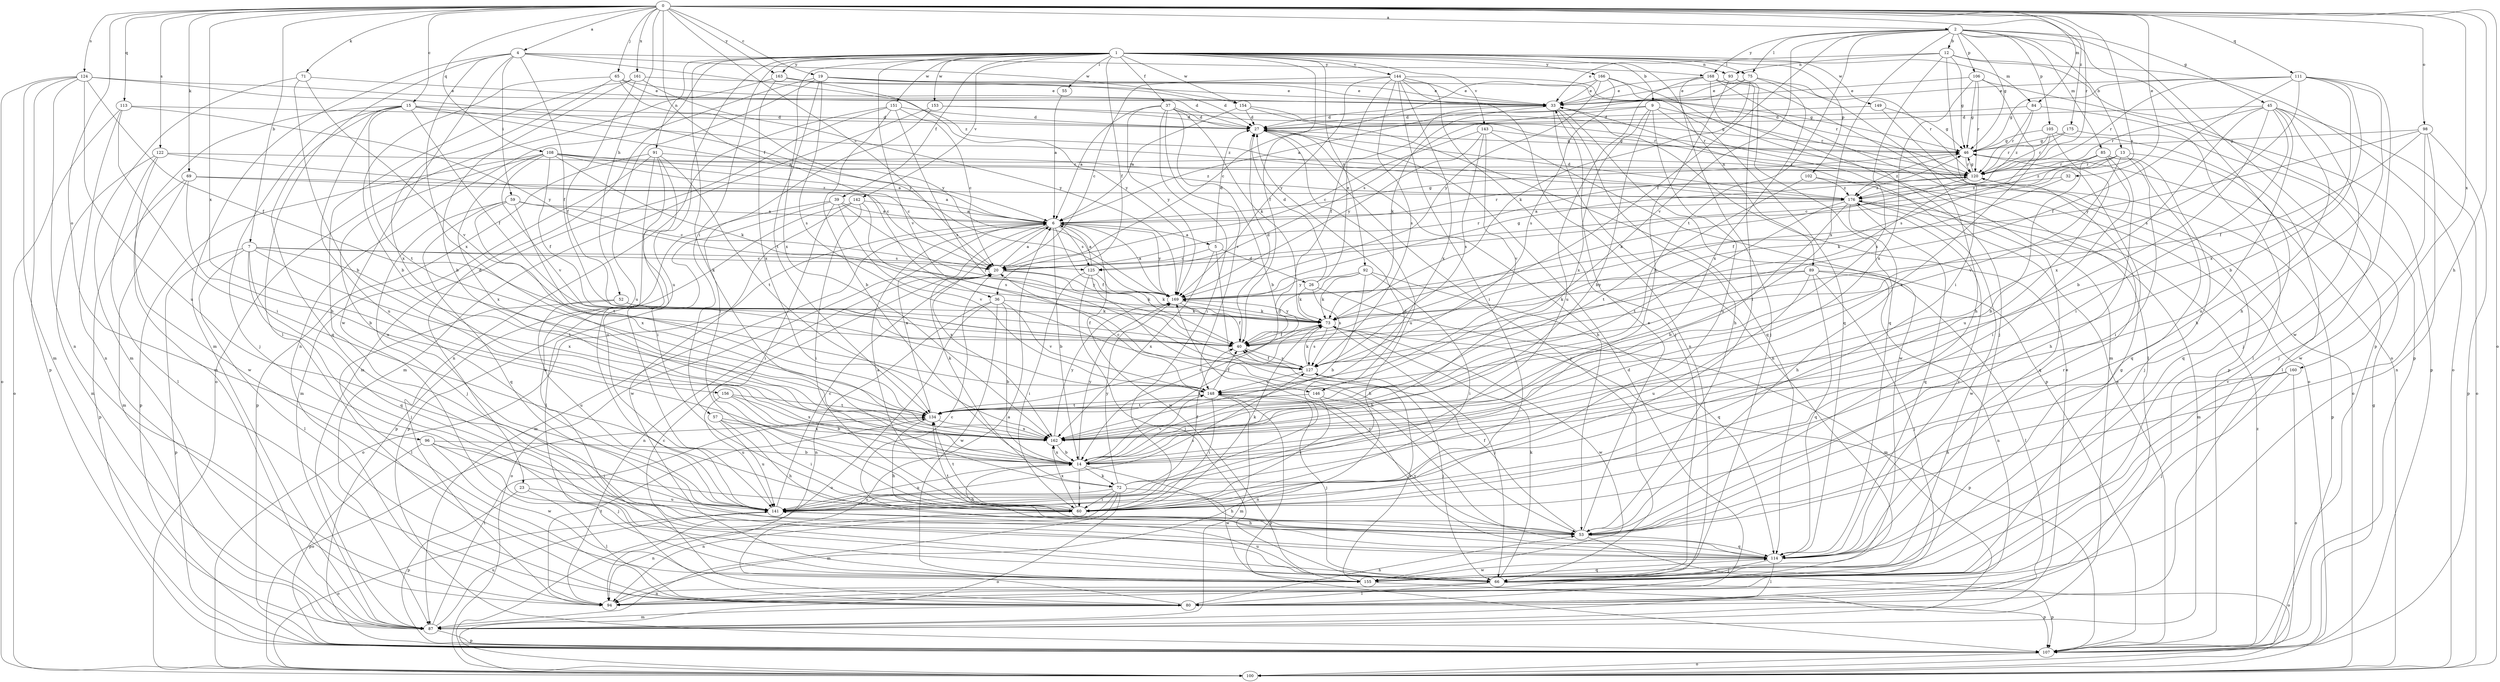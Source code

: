 strict digraph  {
0;
1;
2;
4;
5;
6;
7;
9;
12;
13;
14;
15;
19;
20;
23;
26;
27;
32;
33;
36;
37;
39;
40;
45;
46;
52;
53;
55;
57;
59;
60;
65;
66;
69;
71;
72;
73;
75;
80;
84;
85;
87;
89;
91;
92;
93;
94;
96;
98;
100;
102;
105;
106;
107;
108;
111;
113;
114;
120;
122;
124;
125;
127;
134;
141;
142;
143;
144;
146;
148;
149;
151;
153;
154;
155;
156;
160;
161;
162;
163;
166;
168;
169;
175;
176;
0 -> 2  [label=a];
0 -> 4  [label=a];
0 -> 7  [label=b];
0 -> 15  [label=c];
0 -> 19  [label=c];
0 -> 20  [label=c];
0 -> 32  [label=e];
0 -> 36  [label=f];
0 -> 52  [label=h];
0 -> 53  [label=h];
0 -> 65  [label=j];
0 -> 69  [label=k];
0 -> 71  [label=k];
0 -> 84  [label=m];
0 -> 96  [label=o];
0 -> 98  [label=o];
0 -> 100  [label=o];
0 -> 108  [label=q];
0 -> 111  [label=q];
0 -> 113  [label=q];
0 -> 120  [label=r];
0 -> 122  [label=s];
0 -> 124  [label=s];
0 -> 125  [label=s];
0 -> 156  [label=x];
0 -> 160  [label=x];
0 -> 161  [label=x];
0 -> 163  [label=y];
0 -> 175  [label=z];
1 -> 9  [label=b];
1 -> 23  [label=d];
1 -> 36  [label=f];
1 -> 37  [label=f];
1 -> 39  [label=f];
1 -> 40  [label=f];
1 -> 55  [label=i];
1 -> 57  [label=i];
1 -> 72  [label=k];
1 -> 75  [label=l];
1 -> 84  [label=m];
1 -> 89  [label=n];
1 -> 91  [label=n];
1 -> 92  [label=n];
1 -> 93  [label=n];
1 -> 102  [label=p];
1 -> 141  [label=u];
1 -> 142  [label=v];
1 -> 143  [label=v];
1 -> 144  [label=v];
1 -> 146  [label=v];
1 -> 149  [label=w];
1 -> 151  [label=w];
1 -> 153  [label=w];
1 -> 154  [label=w];
1 -> 162  [label=x];
1 -> 163  [label=y];
1 -> 166  [label=y];
2 -> 12  [label=b];
2 -> 13  [label=b];
2 -> 40  [label=f];
2 -> 45  [label=g];
2 -> 46  [label=g];
2 -> 75  [label=l];
2 -> 85  [label=m];
2 -> 100  [label=o];
2 -> 105  [label=p];
2 -> 106  [label=p];
2 -> 107  [label=p];
2 -> 134  [label=t];
2 -> 146  [label=v];
2 -> 162  [label=x];
2 -> 168  [label=y];
4 -> 40  [label=f];
4 -> 59  [label=i];
4 -> 80  [label=l];
4 -> 87  [label=m];
4 -> 154  [label=w];
4 -> 155  [label=w];
4 -> 162  [label=x];
4 -> 168  [label=y];
4 -> 176  [label=z];
5 -> 20  [label=c];
5 -> 26  [label=d];
5 -> 27  [label=d];
5 -> 53  [label=h];
5 -> 162  [label=x];
6 -> 5  [label=a];
6 -> 14  [label=b];
6 -> 40  [label=f];
6 -> 46  [label=g];
6 -> 72  [label=k];
6 -> 87  [label=m];
6 -> 100  [label=o];
6 -> 120  [label=r];
6 -> 125  [label=s];
6 -> 155  [label=w];
6 -> 162  [label=x];
6 -> 169  [label=y];
7 -> 20  [label=c];
7 -> 66  [label=j];
7 -> 80  [label=l];
7 -> 107  [label=p];
7 -> 114  [label=q];
7 -> 125  [label=s];
7 -> 134  [label=t];
7 -> 162  [label=x];
9 -> 14  [label=b];
9 -> 27  [label=d];
9 -> 80  [label=l];
9 -> 120  [label=r];
9 -> 125  [label=s];
9 -> 141  [label=u];
9 -> 162  [label=x];
12 -> 33  [label=e];
12 -> 46  [label=g];
12 -> 60  [label=i];
12 -> 93  [label=n];
12 -> 100  [label=o];
12 -> 107  [label=p];
12 -> 162  [label=x];
13 -> 20  [label=c];
13 -> 60  [label=i];
13 -> 114  [label=q];
13 -> 120  [label=r];
13 -> 148  [label=v];
13 -> 176  [label=z];
14 -> 60  [label=i];
14 -> 72  [label=k];
14 -> 73  [label=k];
14 -> 141  [label=u];
14 -> 148  [label=v];
14 -> 155  [label=w];
14 -> 162  [label=x];
14 -> 169  [label=y];
15 -> 6  [label=a];
15 -> 27  [label=d];
15 -> 40  [label=f];
15 -> 66  [label=j];
15 -> 87  [label=m];
15 -> 114  [label=q];
15 -> 134  [label=t];
15 -> 141  [label=u];
15 -> 176  [label=z];
19 -> 27  [label=d];
19 -> 33  [label=e];
19 -> 46  [label=g];
19 -> 94  [label=n];
19 -> 127  [label=s];
19 -> 134  [label=t];
19 -> 141  [label=u];
20 -> 6  [label=a];
20 -> 73  [label=k];
20 -> 94  [label=n];
20 -> 100  [label=o];
20 -> 120  [label=r];
20 -> 169  [label=y];
23 -> 80  [label=l];
23 -> 107  [label=p];
23 -> 141  [label=u];
26 -> 27  [label=d];
26 -> 33  [label=e];
26 -> 73  [label=k];
26 -> 87  [label=m];
26 -> 127  [label=s];
27 -> 46  [label=g];
27 -> 53  [label=h];
27 -> 66  [label=j];
27 -> 141  [label=u];
32 -> 73  [label=k];
32 -> 176  [label=z];
33 -> 27  [label=d];
33 -> 53  [label=h];
33 -> 73  [label=k];
33 -> 94  [label=n];
33 -> 107  [label=p];
36 -> 14  [label=b];
36 -> 73  [label=k];
36 -> 94  [label=n];
36 -> 100  [label=o];
36 -> 148  [label=v];
36 -> 155  [label=w];
37 -> 6  [label=a];
37 -> 14  [label=b];
37 -> 27  [label=d];
37 -> 46  [label=g];
37 -> 60  [label=i];
37 -> 73  [label=k];
37 -> 148  [label=v];
37 -> 169  [label=y];
39 -> 6  [label=a];
39 -> 40  [label=f];
39 -> 60  [label=i];
39 -> 80  [label=l];
39 -> 107  [label=p];
39 -> 148  [label=v];
40 -> 27  [label=d];
40 -> 127  [label=s];
45 -> 14  [label=b];
45 -> 27  [label=d];
45 -> 53  [label=h];
45 -> 60  [label=i];
45 -> 66  [label=j];
45 -> 100  [label=o];
45 -> 120  [label=r];
45 -> 141  [label=u];
45 -> 162  [label=x];
46 -> 120  [label=r];
46 -> 176  [label=z];
52 -> 40  [label=f];
52 -> 73  [label=k];
52 -> 80  [label=l];
52 -> 141  [label=u];
53 -> 14  [label=b];
53 -> 33  [label=e];
53 -> 40  [label=f];
53 -> 100  [label=o];
53 -> 114  [label=q];
53 -> 134  [label=t];
55 -> 6  [label=a];
57 -> 53  [label=h];
57 -> 60  [label=i];
57 -> 141  [label=u];
57 -> 162  [label=x];
59 -> 6  [label=a];
59 -> 20  [label=c];
59 -> 66  [label=j];
59 -> 114  [label=q];
59 -> 134  [label=t];
59 -> 162  [label=x];
60 -> 6  [label=a];
60 -> 73  [label=k];
60 -> 94  [label=n];
60 -> 134  [label=t];
60 -> 162  [label=x];
65 -> 14  [label=b];
65 -> 27  [label=d];
65 -> 33  [label=e];
65 -> 162  [label=x];
65 -> 169  [label=y];
66 -> 73  [label=k];
66 -> 80  [label=l];
66 -> 94  [label=n];
66 -> 107  [label=p];
66 -> 141  [label=u];
69 -> 6  [label=a];
69 -> 14  [label=b];
69 -> 87  [label=m];
69 -> 107  [label=p];
69 -> 176  [label=z];
71 -> 14  [label=b];
71 -> 33  [label=e];
71 -> 87  [label=m];
71 -> 148  [label=v];
72 -> 27  [label=d];
72 -> 40  [label=f];
72 -> 53  [label=h];
72 -> 60  [label=i];
72 -> 87  [label=m];
72 -> 94  [label=n];
72 -> 100  [label=o];
72 -> 141  [label=u];
72 -> 169  [label=y];
73 -> 40  [label=f];
73 -> 66  [label=j];
73 -> 107  [label=p];
73 -> 127  [label=s];
73 -> 134  [label=t];
73 -> 155  [label=w];
73 -> 169  [label=y];
75 -> 6  [label=a];
75 -> 33  [label=e];
75 -> 53  [label=h];
75 -> 73  [label=k];
75 -> 162  [label=x];
80 -> 6  [label=a];
80 -> 20  [label=c];
80 -> 27  [label=d];
80 -> 53  [label=h];
80 -> 87  [label=m];
84 -> 27  [label=d];
84 -> 80  [label=l];
84 -> 120  [label=r];
84 -> 176  [label=z];
85 -> 14  [label=b];
85 -> 40  [label=f];
85 -> 53  [label=h];
85 -> 60  [label=i];
85 -> 66  [label=j];
85 -> 114  [label=q];
85 -> 120  [label=r];
87 -> 33  [label=e];
87 -> 107  [label=p];
87 -> 134  [label=t];
87 -> 141  [label=u];
89 -> 66  [label=j];
89 -> 73  [label=k];
89 -> 80  [label=l];
89 -> 94  [label=n];
89 -> 114  [label=q];
89 -> 141  [label=u];
89 -> 169  [label=y];
91 -> 60  [label=i];
91 -> 87  [label=m];
91 -> 107  [label=p];
91 -> 120  [label=r];
91 -> 134  [label=t];
91 -> 141  [label=u];
91 -> 155  [label=w];
92 -> 14  [label=b];
92 -> 40  [label=f];
92 -> 60  [label=i];
92 -> 73  [label=k];
92 -> 114  [label=q];
92 -> 169  [label=y];
93 -> 14  [label=b];
93 -> 33  [label=e];
93 -> 60  [label=i];
93 -> 114  [label=q];
94 -> 134  [label=t];
96 -> 14  [label=b];
96 -> 60  [label=i];
96 -> 66  [label=j];
96 -> 107  [label=p];
96 -> 155  [label=w];
98 -> 40  [label=f];
98 -> 46  [label=g];
98 -> 94  [label=n];
98 -> 107  [label=p];
98 -> 155  [label=w];
98 -> 169  [label=y];
102 -> 114  [label=q];
102 -> 134  [label=t];
102 -> 176  [label=z];
105 -> 46  [label=g];
105 -> 80  [label=l];
105 -> 120  [label=r];
105 -> 141  [label=u];
105 -> 162  [label=x];
106 -> 33  [label=e];
106 -> 46  [label=g];
106 -> 107  [label=p];
106 -> 120  [label=r];
106 -> 127  [label=s];
106 -> 162  [label=x];
107 -> 33  [label=e];
107 -> 46  [label=g];
107 -> 100  [label=o];
107 -> 176  [label=z];
108 -> 6  [label=a];
108 -> 20  [label=c];
108 -> 40  [label=f];
108 -> 73  [label=k];
108 -> 107  [label=p];
108 -> 120  [label=r];
108 -> 141  [label=u];
108 -> 148  [label=v];
108 -> 162  [label=x];
108 -> 176  [label=z];
111 -> 14  [label=b];
111 -> 33  [label=e];
111 -> 40  [label=f];
111 -> 46  [label=g];
111 -> 53  [label=h];
111 -> 120  [label=r];
111 -> 127  [label=s];
111 -> 155  [label=w];
111 -> 162  [label=x];
113 -> 27  [label=d];
113 -> 60  [label=i];
113 -> 94  [label=n];
113 -> 100  [label=o];
113 -> 169  [label=y];
114 -> 20  [label=c];
114 -> 66  [label=j];
114 -> 80  [label=l];
114 -> 120  [label=r];
114 -> 148  [label=v];
114 -> 155  [label=w];
114 -> 169  [label=y];
114 -> 176  [label=z];
120 -> 46  [label=g];
120 -> 73  [label=k];
120 -> 107  [label=p];
120 -> 176  [label=z];
122 -> 20  [label=c];
122 -> 80  [label=l];
122 -> 87  [label=m];
122 -> 120  [label=r];
122 -> 155  [label=w];
124 -> 33  [label=e];
124 -> 40  [label=f];
124 -> 87  [label=m];
124 -> 94  [label=n];
124 -> 100  [label=o];
124 -> 107  [label=p];
124 -> 141  [label=u];
124 -> 169  [label=y];
125 -> 6  [label=a];
125 -> 53  [label=h];
125 -> 60  [label=i];
125 -> 66  [label=j];
125 -> 73  [label=k];
127 -> 40  [label=f];
127 -> 66  [label=j];
127 -> 73  [label=k];
127 -> 148  [label=v];
134 -> 6  [label=a];
134 -> 53  [label=h];
134 -> 100  [label=o];
134 -> 162  [label=x];
141 -> 20  [label=c];
141 -> 53  [label=h];
141 -> 100  [label=o];
141 -> 127  [label=s];
142 -> 6  [label=a];
142 -> 60  [label=i];
142 -> 107  [label=p];
142 -> 127  [label=s];
142 -> 155  [label=w];
143 -> 20  [label=c];
143 -> 46  [label=g];
143 -> 127  [label=s];
143 -> 148  [label=v];
143 -> 155  [label=w];
143 -> 169  [label=y];
144 -> 20  [label=c];
144 -> 33  [label=e];
144 -> 40  [label=f];
144 -> 60  [label=i];
144 -> 66  [label=j];
144 -> 94  [label=n];
144 -> 120  [label=r];
144 -> 127  [label=s];
144 -> 162  [label=x];
144 -> 169  [label=y];
146 -> 60  [label=i];
146 -> 94  [label=n];
146 -> 134  [label=t];
148 -> 20  [label=c];
148 -> 40  [label=f];
148 -> 60  [label=i];
148 -> 66  [label=j];
148 -> 87  [label=m];
148 -> 107  [label=p];
148 -> 134  [label=t];
149 -> 27  [label=d];
149 -> 46  [label=g];
149 -> 100  [label=o];
151 -> 14  [label=b];
151 -> 20  [label=c];
151 -> 27  [label=d];
151 -> 87  [label=m];
151 -> 94  [label=n];
151 -> 127  [label=s];
153 -> 27  [label=d];
153 -> 60  [label=i];
153 -> 87  [label=m];
153 -> 120  [label=r];
154 -> 6  [label=a];
154 -> 27  [label=d];
154 -> 114  [label=q];
154 -> 120  [label=r];
155 -> 46  [label=g];
155 -> 107  [label=p];
155 -> 114  [label=q];
155 -> 127  [label=s];
156 -> 14  [label=b];
156 -> 134  [label=t];
156 -> 141  [label=u];
156 -> 162  [label=x];
160 -> 53  [label=h];
160 -> 66  [label=j];
160 -> 100  [label=o];
160 -> 148  [label=v];
161 -> 14  [label=b];
161 -> 33  [label=e];
161 -> 40  [label=f];
161 -> 53  [label=h];
161 -> 169  [label=y];
162 -> 14  [label=b];
162 -> 169  [label=y];
163 -> 33  [label=e];
163 -> 100  [label=o];
163 -> 162  [label=x];
163 -> 169  [label=y];
166 -> 20  [label=c];
166 -> 33  [label=e];
166 -> 66  [label=j];
166 -> 114  [label=q];
166 -> 127  [label=s];
166 -> 169  [label=y];
168 -> 33  [label=e];
168 -> 66  [label=j];
168 -> 87  [label=m];
168 -> 100  [label=o];
168 -> 107  [label=p];
168 -> 120  [label=r];
168 -> 141  [label=u];
169 -> 6  [label=a];
169 -> 40  [label=f];
169 -> 46  [label=g];
169 -> 73  [label=k];
175 -> 46  [label=g];
175 -> 66  [label=j];
175 -> 120  [label=r];
176 -> 6  [label=a];
176 -> 14  [label=b];
176 -> 27  [label=d];
176 -> 53  [label=h];
176 -> 87  [label=m];
176 -> 114  [label=q];
176 -> 134  [label=t];
176 -> 155  [label=w];
}
